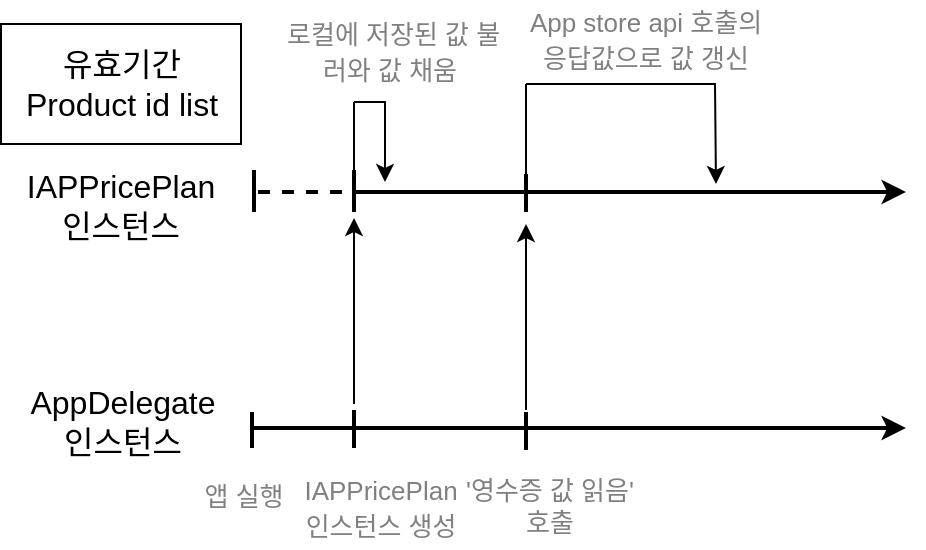 <mxfile version="10.7.7" type="github"><diagram id="4yHl7yQKd5nH1YxVnclO" name="Page-1"><mxGraphModel dx="812" dy="540" grid="1" gridSize="10" guides="1" tooltips="1" connect="1" arrows="1" fold="1" page="1" pageScale="1" pageWidth="850" pageHeight="1100" math="0" shadow="0"><root><mxCell id="0"/><mxCell id="1" parent="0"/><mxCell id="WeCB9h65eX8kRFnHzA9H-1" value="" style="endArrow=classic;html=1;strokeWidth=2;endFill=1;" edge="1" parent="1"><mxGeometry width="50" height="50" relative="1" as="geometry"><mxPoint x="194" y="612" as="sourcePoint"/><mxPoint x="520" y="612" as="targetPoint"/></mxGeometry></mxCell><mxCell id="WeCB9h65eX8kRFnHzA9H-2" value="" style="endArrow=none;html=1;strokeWidth=2;fontSize=17;" edge="1" parent="1"><mxGeometry width="50" height="50" relative="1" as="geometry"><mxPoint x="193" y="622" as="sourcePoint"/><mxPoint x="193" y="604" as="targetPoint"/></mxGeometry></mxCell><mxCell id="WeCB9h65eX8kRFnHzA9H-3" value="&lt;font style=&quot;font-size: 13px&quot;&gt;앱 실행&lt;/font&gt;" style="text;html=1;strokeColor=none;fillColor=none;align=center;verticalAlign=middle;whiteSpace=wrap;rounded=0;fontSize=15;fontColor=#808080;" vertex="1" parent="1"><mxGeometry x="157" y="630" width="64" height="30" as="geometry"/></mxCell><mxCell id="WeCB9h65eX8kRFnHzA9H-4" value="" style="endArrow=none;html=1;strokeWidth=2;fontSize=17;" edge="1" parent="1"><mxGeometry width="50" height="50" relative="1" as="geometry"><mxPoint x="244" y="603" as="sourcePoint"/><mxPoint x="244" y="622" as="targetPoint"/></mxGeometry></mxCell><mxCell id="WeCB9h65eX8kRFnHzA9H-7" value="'영수증 값 읽음' 호출&lt;br style=&quot;font-size: 13px&quot;&gt;" style="text;html=1;strokeColor=none;fillColor=none;align=center;verticalAlign=middle;whiteSpace=wrap;rounded=0;fontSize=13;fontColor=#808080;" vertex="1" parent="1"><mxGeometry x="294" y="637" width="96" height="28" as="geometry"/></mxCell><mxCell id="WeCB9h65eX8kRFnHzA9H-14" value="&lt;font style=&quot;font-size: 13px&quot;&gt;&amp;nbsp;로컬에 저장된 값 불러와 값 채움&lt;/font&gt;" style="text;html=1;strokeColor=none;fillColor=none;align=center;verticalAlign=middle;whiteSpace=wrap;rounded=0;fontSize=15;fontColor=#808080;" vertex="1" parent="1"><mxGeometry x="201" y="410" width="122" height="25" as="geometry"/></mxCell><mxCell id="WeCB9h65eX8kRFnHzA9H-15" value="&lt;font style=&quot;font-size: 13px&quot;&gt;IAPPricePlan인스턴스 생성&lt;/font&gt;" style="text;html=1;strokeColor=none;fillColor=none;align=center;verticalAlign=middle;whiteSpace=wrap;rounded=0;fontSize=15;fontColor=#808080;" vertex="1" parent="1"><mxGeometry x="216" y="629" width="83" height="43" as="geometry"/></mxCell><mxCell id="WeCB9h65eX8kRFnHzA9H-20" value="" style="endArrow=classic;html=1;strokeWidth=2;endFill=1;" edge="1" parent="1"><mxGeometry width="50" height="50" relative="1" as="geometry"><mxPoint x="245" y="494" as="sourcePoint"/><mxPoint x="520" y="494" as="targetPoint"/></mxGeometry></mxCell><mxCell id="WeCB9h65eX8kRFnHzA9H-21" value="" style="endArrow=none;html=1;strokeWidth=2;fontSize=17;" edge="1" parent="1"><mxGeometry width="50" height="50" relative="1" as="geometry"><mxPoint x="194" y="504" as="sourcePoint"/><mxPoint x="194" y="483" as="targetPoint"/></mxGeometry></mxCell><mxCell id="WeCB9h65eX8kRFnHzA9H-23" value="" style="endArrow=none;html=1;strokeWidth=2;dashed=1;" edge="1" parent="1"><mxGeometry width="50" height="50" relative="1" as="geometry"><mxPoint x="196" y="494" as="sourcePoint"/><mxPoint x="240" y="494" as="targetPoint"/></mxGeometry></mxCell><mxCell id="WeCB9h65eX8kRFnHzA9H-24" value="" style="endArrow=none;html=1;strokeWidth=1;fontSize=15;fontColor=#000000;" edge="1" parent="1"><mxGeometry width="50" height="50" relative="1" as="geometry"><mxPoint x="244" y="494" as="sourcePoint"/><mxPoint x="244" y="449" as="targetPoint"/></mxGeometry></mxCell><mxCell id="WeCB9h65eX8kRFnHzA9H-25" value="" style="endArrow=none;html=1;strokeWidth=1;fontSize=15;fontColor=#000000;" edge="1" parent="1"><mxGeometry width="50" height="50" relative="1" as="geometry"><mxPoint x="244" y="449" as="sourcePoint"/><mxPoint x="260" y="449" as="targetPoint"/></mxGeometry></mxCell><mxCell id="WeCB9h65eX8kRFnHzA9H-26" value="" style="endArrow=classic;html=1;strokeWidth=1;fontSize=15;fontColor=#000000;startArrow=none;startFill=0;endFill=1;" edge="1" parent="1"><mxGeometry width="50" height="50" relative="1" as="geometry"><mxPoint x="259.5" y="449" as="sourcePoint"/><mxPoint x="259.5" y="489" as="targetPoint"/></mxGeometry></mxCell><mxCell id="WeCB9h65eX8kRFnHzA9H-27" value="" style="endArrow=none;html=1;strokeWidth=2;fontSize=17;" edge="1" parent="1"><mxGeometry width="50" height="50" relative="1" as="geometry"><mxPoint x="244" y="504" as="sourcePoint"/><mxPoint x="244" y="483.0" as="targetPoint"/></mxGeometry></mxCell><mxCell id="WeCB9h65eX8kRFnHzA9H-28" value="IAPPricePlan인스턴스" style="text;html=1;strokeColor=none;fillColor=none;align=center;verticalAlign=middle;whiteSpace=wrap;rounded=0;fontSize=16;" vertex="1" parent="1"><mxGeometry x="80" y="482" width="95" height="38" as="geometry"/></mxCell><mxCell id="WeCB9h65eX8kRFnHzA9H-29" value="유효기간&lt;br&gt;Product id list&lt;br&gt;" style="rounded=0;whiteSpace=wrap;html=1;fontSize=16;" vertex="1" parent="1"><mxGeometry x="67.5" y="410" width="120" height="60" as="geometry"/></mxCell><mxCell id="WeCB9h65eX8kRFnHzA9H-30" value="" style="endArrow=classic;html=1;strokeWidth=1;fontSize=15;fontColor=#000000;startArrow=none;startFill=0;endFill=1;" edge="1" parent="1"><mxGeometry width="50" height="50" relative="1" as="geometry"><mxPoint x="244" y="600" as="sourcePoint"/><mxPoint x="244" y="507" as="targetPoint"/></mxGeometry></mxCell><mxCell id="WeCB9h65eX8kRFnHzA9H-31" value="" style="endArrow=none;html=1;strokeWidth=2;fontSize=17;" edge="1" parent="1"><mxGeometry width="50" height="50" relative="1" as="geometry"><mxPoint x="330" y="604" as="sourcePoint"/><mxPoint x="330" y="623" as="targetPoint"/></mxGeometry></mxCell><mxCell id="WeCB9h65eX8kRFnHzA9H-32" value="" style="endArrow=classic;html=1;strokeWidth=1;fontSize=15;fontColor=#000000;startArrow=none;startFill=0;endFill=1;" edge="1" parent="1"><mxGeometry width="50" height="50" relative="1" as="geometry"><mxPoint x="330" y="603" as="sourcePoint"/><mxPoint x="330" y="510" as="targetPoint"/></mxGeometry></mxCell><mxCell id="WeCB9h65eX8kRFnHzA9H-33" value="" style="endArrow=none;html=1;strokeWidth=2;fontSize=17;" edge="1" parent="1"><mxGeometry width="50" height="50" relative="1" as="geometry"><mxPoint x="330" y="485" as="sourcePoint"/><mxPoint x="330" y="504" as="targetPoint"/></mxGeometry></mxCell><mxCell id="WeCB9h65eX8kRFnHzA9H-34" value="" style="endArrow=none;html=1;strokeWidth=1;fontSize=15;fontColor=#000000;" edge="1" parent="1"><mxGeometry width="50" height="50" relative="1" as="geometry"><mxPoint x="330" y="485" as="sourcePoint"/><mxPoint x="330" y="440" as="targetPoint"/></mxGeometry></mxCell><mxCell id="WeCB9h65eX8kRFnHzA9H-35" value="" style="endArrow=none;html=1;strokeWidth=1;fontSize=15;fontColor=#000000;" edge="1" parent="1"><mxGeometry width="50" height="50" relative="1" as="geometry"><mxPoint x="330" y="440" as="sourcePoint"/><mxPoint x="425" y="440" as="targetPoint"/></mxGeometry></mxCell><mxCell id="WeCB9h65eX8kRFnHzA9H-36" value="" style="endArrow=classic;html=1;strokeWidth=1;fontSize=15;fontColor=#000000;startArrow=none;startFill=0;endFill=1;" edge="1" parent="1"><mxGeometry width="50" height="50" relative="1" as="geometry"><mxPoint x="424.5" y="440" as="sourcePoint"/><mxPoint x="425" y="490" as="targetPoint"/></mxGeometry></mxCell><mxCell id="WeCB9h65eX8kRFnHzA9H-37" value="AppDelegate인스턴스" style="text;html=1;strokeColor=none;fillColor=none;align=center;verticalAlign=middle;whiteSpace=wrap;rounded=0;fontSize=16;" vertex="1" parent="1"><mxGeometry x="81" y="590" width="95" height="38" as="geometry"/></mxCell><mxCell id="WeCB9h65eX8kRFnHzA9H-38" value="&lt;font size=&quot;2&quot;&gt;App store api 호출의 응답값으로 값 갱신&lt;/font&gt;" style="text;html=1;strokeColor=none;fillColor=none;align=center;verticalAlign=middle;whiteSpace=wrap;rounded=0;fontSize=15;fontColor=#808080;" vertex="1" parent="1"><mxGeometry x="329" y="400" width="122" height="33" as="geometry"/></mxCell></root></mxGraphModel></diagram></mxfile>
